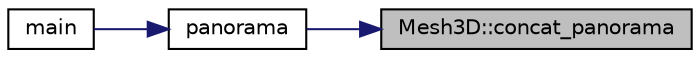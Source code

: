 digraph "Mesh3D::concat_panorama"
{
 // LATEX_PDF_SIZE
  edge [fontname="Helvetica",fontsize="10",labelfontname="Helvetica",labelfontsize="10"];
  node [fontname="Helvetica",fontsize="10",shape=record];
  rankdir="RL";
  Node1 [label="Mesh3D::concat_panorama",height=0.2,width=0.4,color="black", fillcolor="grey75", style="filled", fontcolor="black",tooltip="Concatenation PANORAMA feature maps SDM and NDM."];
  Node1 -> Node2 [dir="back",color="midnightblue",fontsize="10",style="solid",fontname="Helvetica"];
  Node2 [label="panorama",height=0.2,width=0.4,color="black", fillcolor="white", style="filled",URL="$main_8cpp.html#a2c209674c35c64c91f02b662b0902b5f",tooltip=" "];
  Node2 -> Node3 [dir="back",color="midnightblue",fontsize="10",style="solid",fontname="Helvetica"];
  Node3 [label="main",height=0.2,width=0.4,color="black", fillcolor="white", style="filled",URL="$main_8cpp.html#a0ddf1224851353fc92bfbff6f499fa97",tooltip=" "];
}
